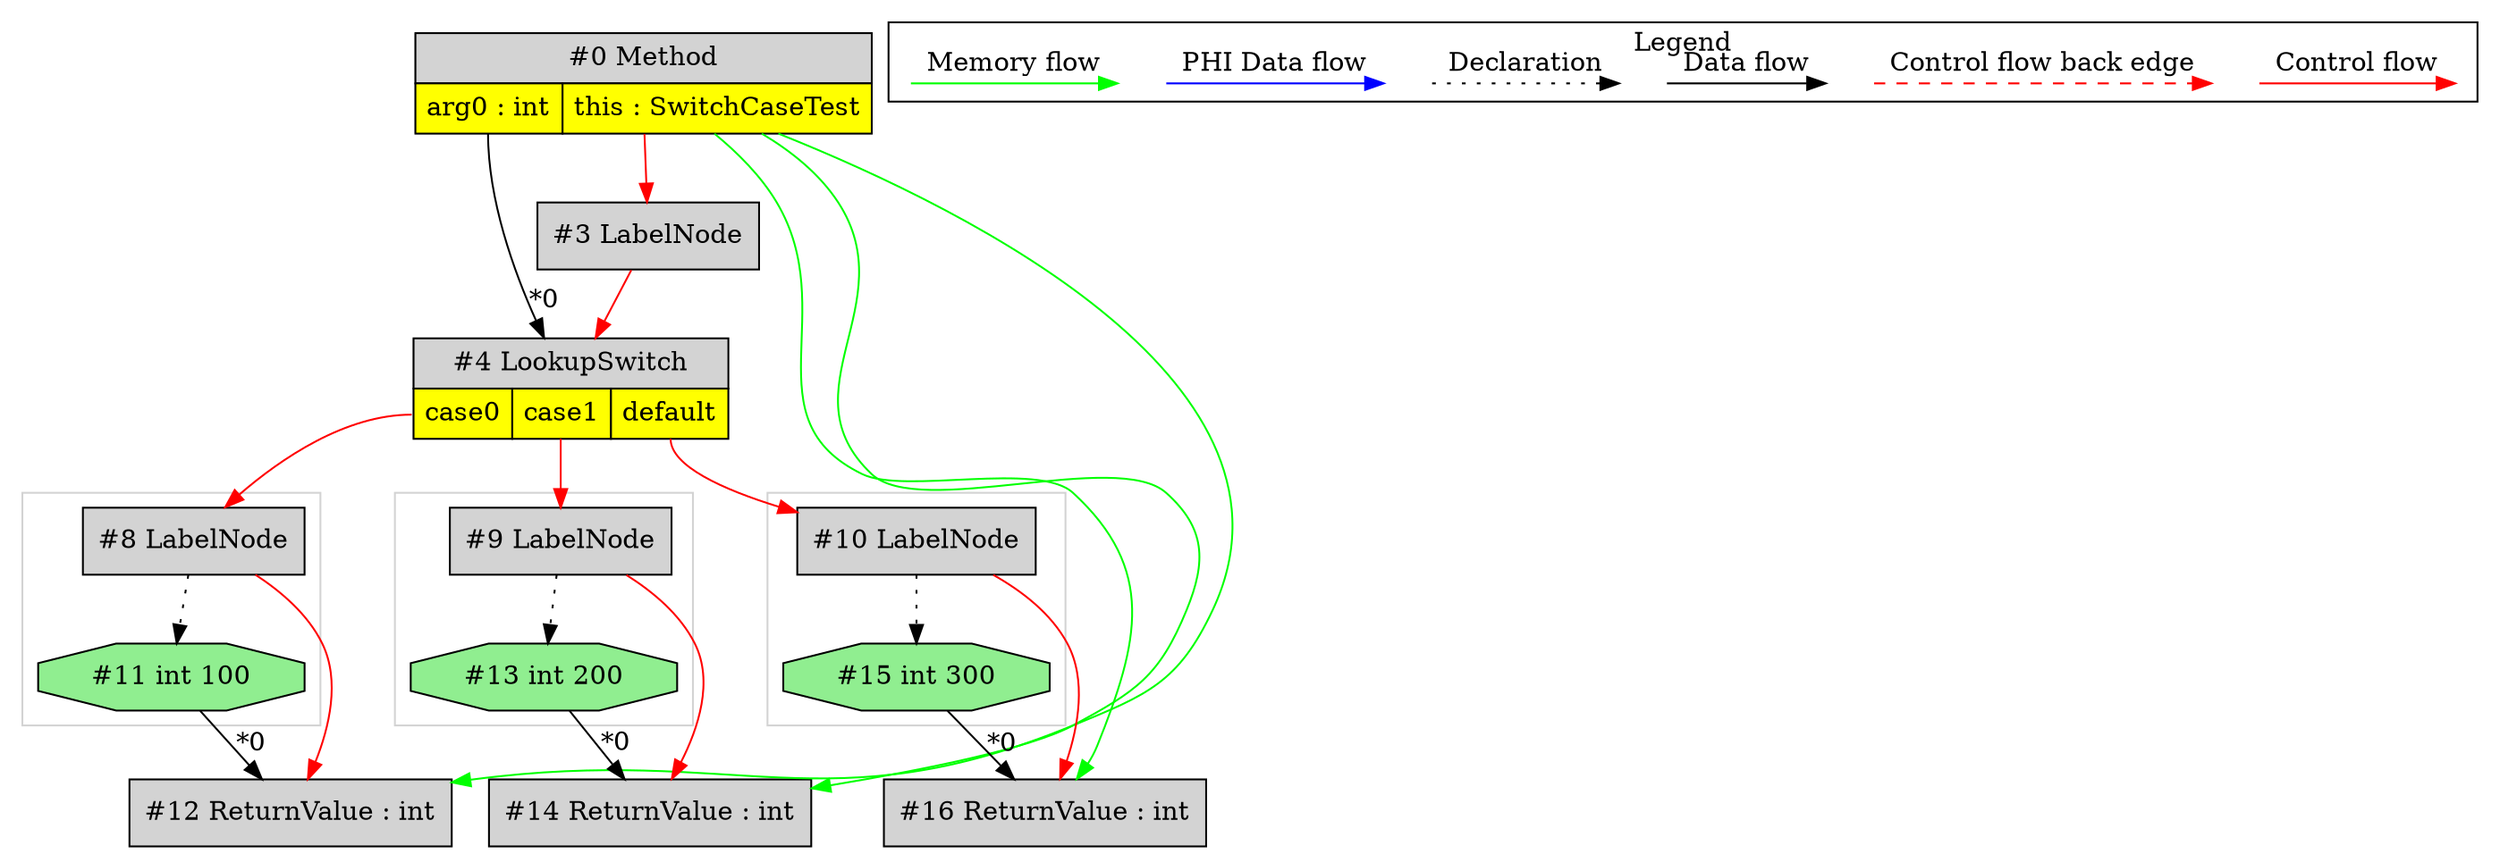 digraph {
 ordering="in";
 node0[margin="0", label=<<table border="0" cellborder="1" cellspacing="0" cellpadding="5"><tr><td colspan="2">#0 Method</td></tr><tr><td port="prj1" bgcolor="yellow">arg0 : int</td><td port="prj2" bgcolor="yellow">this : SwitchCaseTest</td></tr></table>>,shape=none, fillcolor=lightgrey, style=filled];
 node3[label="#3 LabelNode",shape=box, fillcolor=lightgrey, style=filled];
 node0 -> node3[labeldistance=2, color=red, fontcolor=red];
 node4[margin="0", label=<<table border="0" cellborder="1" cellspacing="0" cellpadding="5"><tr><td colspan="3">#4 LookupSwitch</td></tr><tr><td port="prj5" bgcolor="yellow">case0</td><td port="prj6" bgcolor="yellow">case1</td><td port="prj7" bgcolor="yellow">default</td></tr></table>>,shape=none, fillcolor=lightgrey, style=filled];
 node0:prj1 -> node4[headlabel="*0", labeldistance=2];
 node3 -> node4[labeldistance=2, color=red, fontcolor=red];
 node10[label="#10 LabelNode",shape=box, fillcolor=lightgrey, style=filled];
 node4:prj7 -> node10[labeldistance=2, color=red, fontcolor=red];
 node15[label="#15 int 300",shape=octagon, fillcolor=lightgreen, style=filled];
 node10 -> node15[style=dotted];
 node16[label="#16 ReturnValue : int",shape=box, fillcolor=lightgrey, style=filled];
 node15 -> node16[headlabel="*0", labeldistance=2];
 node10 -> node16[labeldistance=2, color=red, fontcolor=red];
 node0 -> node16[labeldistance=2, color=green, constraint=false];
 node9[label="#9 LabelNode",shape=box, fillcolor=lightgrey, style=filled];
 node4:prj6 -> node9[labeldistance=2, color=red, fontcolor=red];
 node13[label="#13 int 200",shape=octagon, fillcolor=lightgreen, style=filled];
 node9 -> node13[style=dotted];
 node14[label="#14 ReturnValue : int",shape=box, fillcolor=lightgrey, style=filled];
 node13 -> node14[headlabel="*0", labeldistance=2];
 node9 -> node14[labeldistance=2, color=red, fontcolor=red];
 node0 -> node14[labeldistance=2, color=green, constraint=false];
 node8[label="#8 LabelNode",shape=box, fillcolor=lightgrey, style=filled];
 node4:prj5 -> node8[labeldistance=2, color=red, fontcolor=red];
 node11[label="#11 int 100",shape=octagon, fillcolor=lightgreen, style=filled];
 node8 -> node11[style=dotted];
 node12[label="#12 ReturnValue : int",shape=box, fillcolor=lightgrey, style=filled];
 node11 -> node12[headlabel="*0", labeldistance=2];
 node8 -> node12[labeldistance=2, color=red, fontcolor=red];
 node0 -> node12[labeldistance=2, color=green, constraint=false];
 subgraph cluster_0 {
  color=lightgray;
  node8;
  node11;
 }
 subgraph cluster_1 {
  color=lightgray;
  node10;
  node15;
 }
 subgraph cluster_2 {
  color=lightgray;
  node9;
  node13;
 }
 subgraph cluster_000 {
  label = "Legend";
  node [shape=point]
  {
   rank=same;
   c0 [style = invis];
   c1 [style = invis];
   c2 [style = invis];
   c3 [style = invis];
   d0 [style = invis];
   d1 [style = invis];
   d2 [style = invis];
   d3 [style = invis];
   d4 [style = invis];
   d5 [style = invis];
   d6 [style = invis];
   d7 [style = invis];
  }
  c0 -> c1 [label="Control flow", style=solid, color=red]
  c2 -> c3 [label="Control flow back edge", style=dashed, color=red]
  d0 -> d1 [label="Data flow"]
  d2 -> d3 [label="Declaration", style=dotted]
  d4 -> d5 [label="PHI Data flow", color=blue]
  d6 -> d7 [label="Memory flow", color=green]
 }

}
